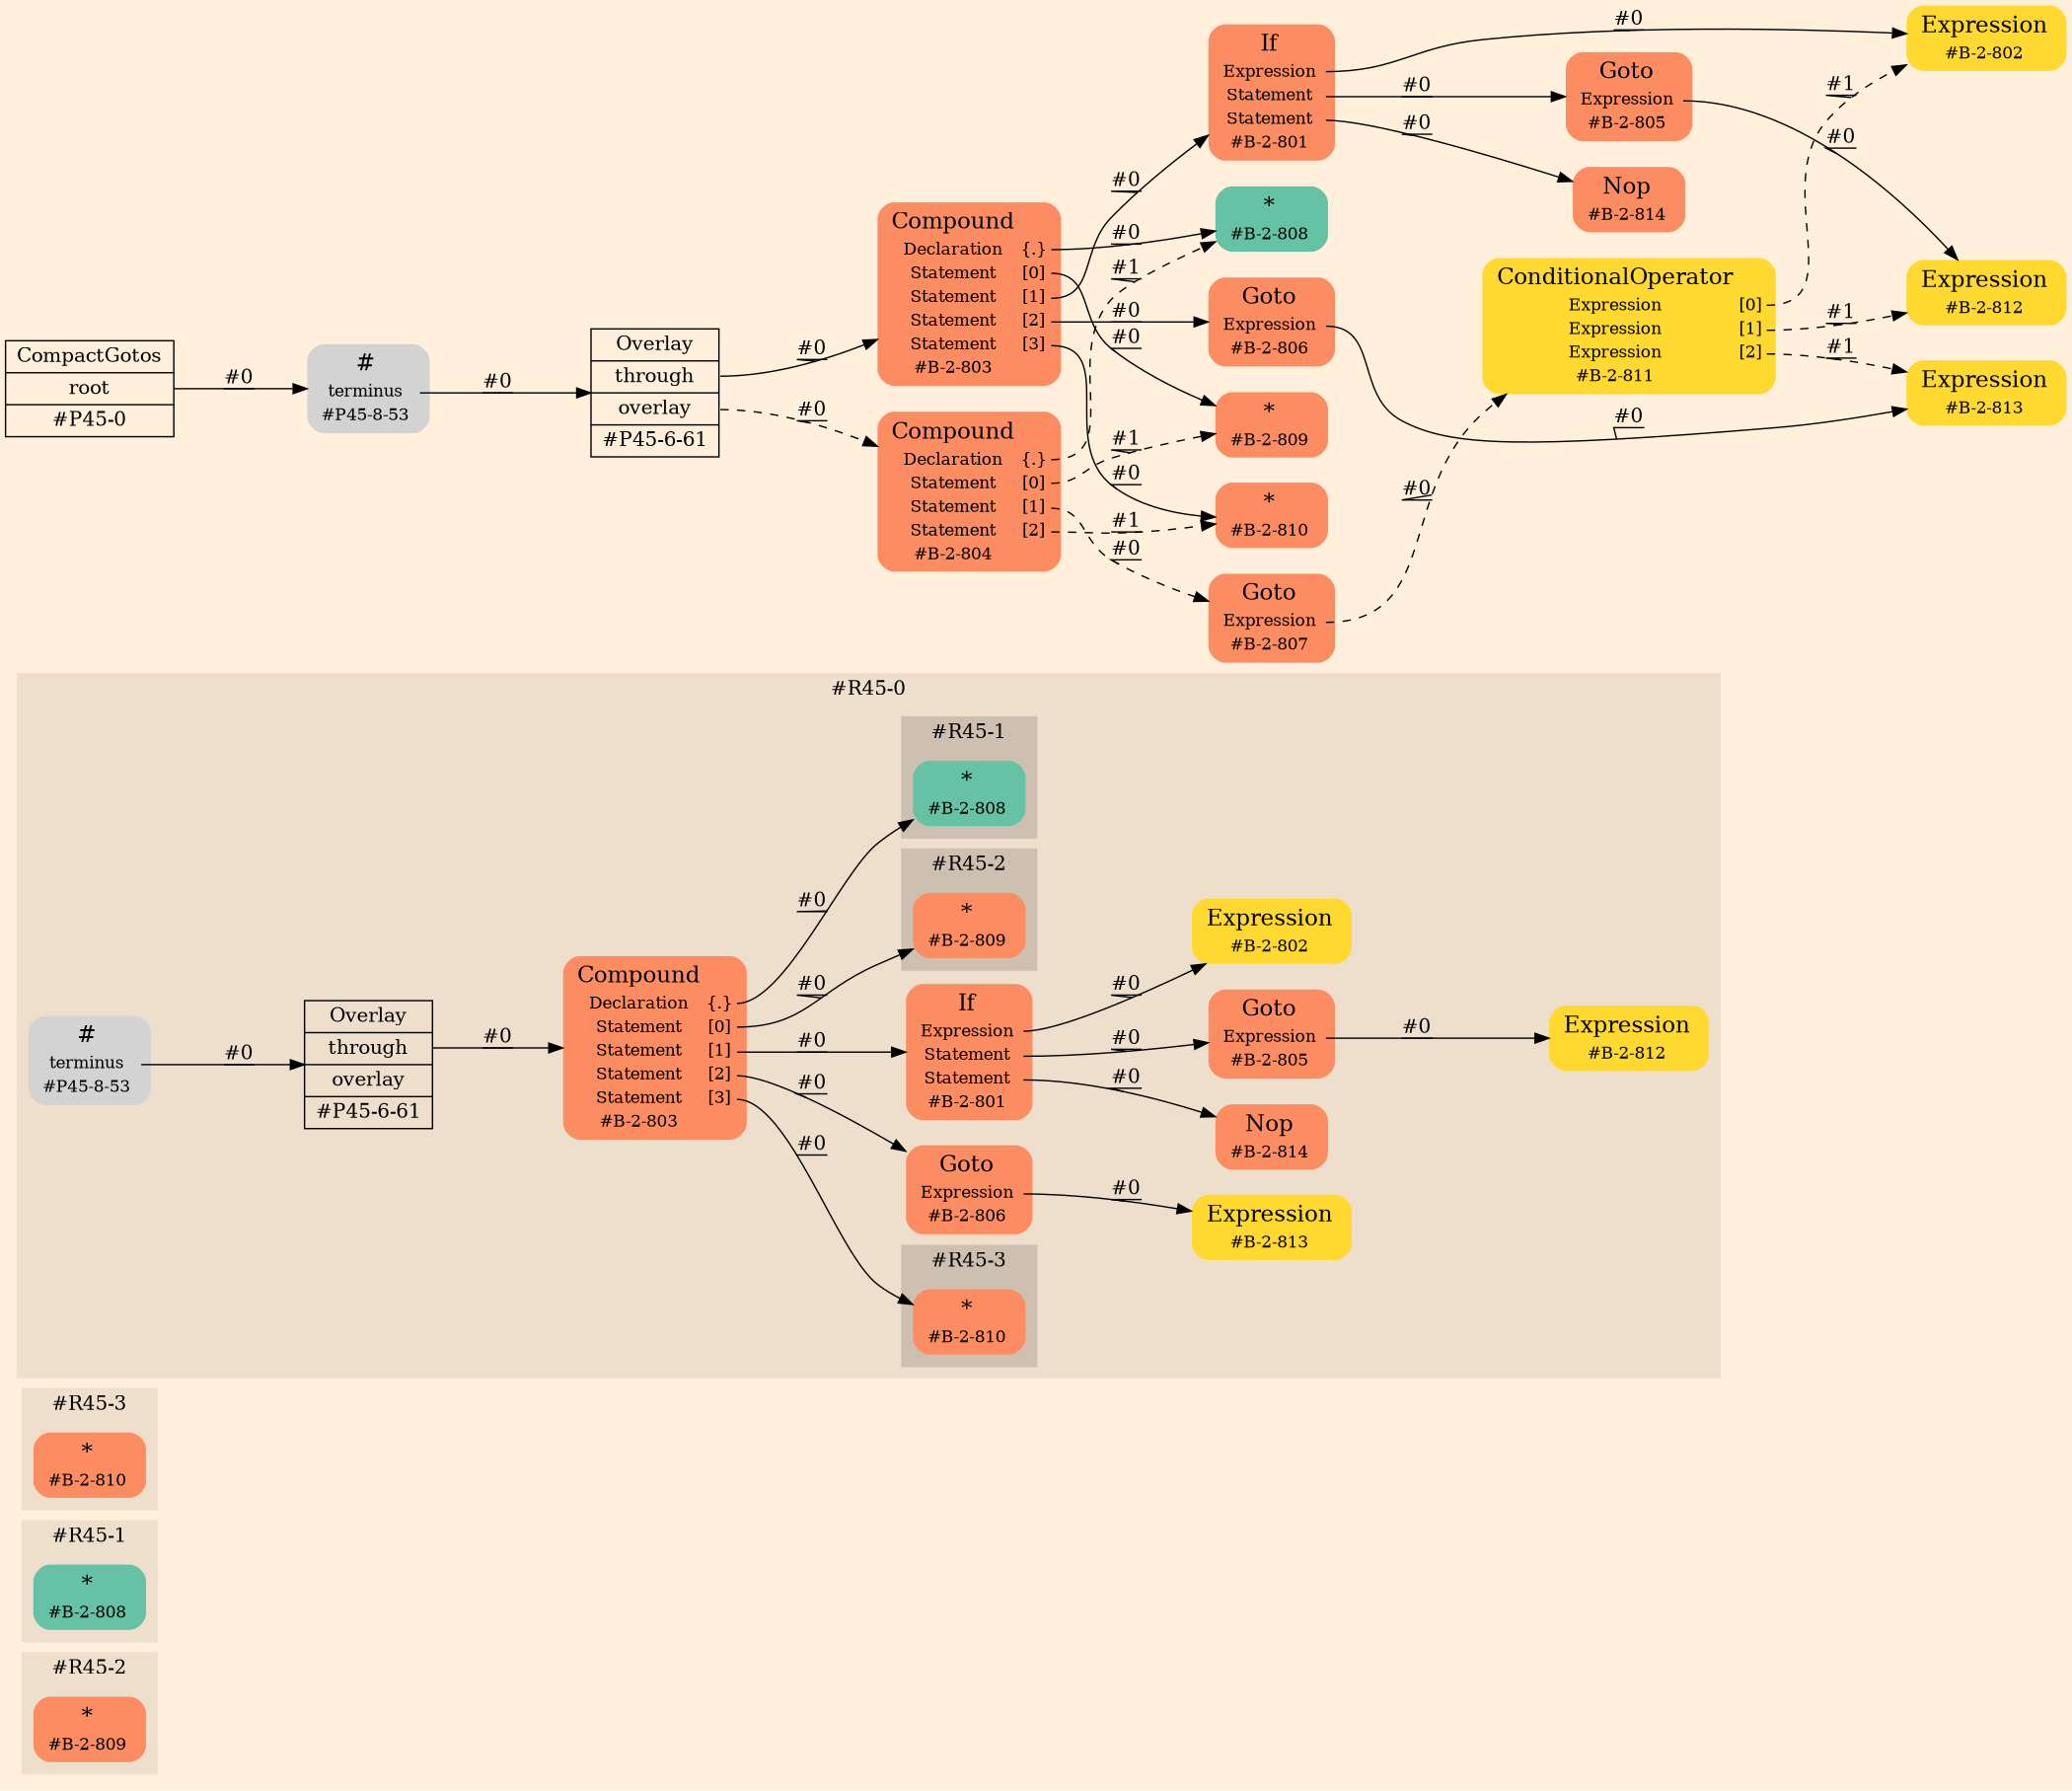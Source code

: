 digraph Inferno {
graph [
rankdir = "LR"
ranksep = 1.0
size = "14,20"
bgcolor = antiquewhite1
color = black
fontcolor = black
];
node [
];
subgraph "cluster#R45-2" {
label = "#R45-2"
style = "filled"
color = antiquewhite2
"#R45-2/#B-2-809" [
shape = "plaintext"
fillcolor = "/set28/2"
label = <<TABLE BORDER="0" CELLBORDER="0" CELLSPACING="0">
 <TR>
  <TD><FONT POINT-SIZE="16.0">*</FONT></TD>
  <TD></TD>
 </TR>
 <TR>
  <TD>#B-2-809</TD>
  <TD PORT="port0"></TD>
 </TR>
</TABLE>>
style = "rounded,filled"
fontsize = "12"
];
}
subgraph "cluster#R45-1" {
label = "#R45-1"
style = "filled"
color = antiquewhite2
"#R45-1/#B-2-808" [
shape = "plaintext"
fillcolor = "/set28/1"
label = <<TABLE BORDER="0" CELLBORDER="0" CELLSPACING="0">
 <TR>
  <TD><FONT POINT-SIZE="16.0">*</FONT></TD>
  <TD></TD>
 </TR>
 <TR>
  <TD>#B-2-808</TD>
  <TD PORT="port0"></TD>
 </TR>
</TABLE>>
style = "rounded,filled"
fontsize = "12"
];
}
subgraph "cluster#R45-3" {
label = "#R45-3"
style = "filled"
color = antiquewhite2
"#R45-3/#B-2-810" [
shape = "plaintext"
fillcolor = "/set28/2"
label = <<TABLE BORDER="0" CELLBORDER="0" CELLSPACING="0">
 <TR>
  <TD><FONT POINT-SIZE="16.0">*</FONT></TD>
  <TD></TD>
 </TR>
 <TR>
  <TD>#B-2-810</TD>
  <TD PORT="port0"></TD>
 </TR>
</TABLE>>
style = "rounded,filled"
fontsize = "12"
];
}
subgraph "cluster#R45-0" {
label = "#R45-0"
style = "filled"
color = antiquewhite2
"#R45-0/#B-2-806" [
shape = "plaintext"
fillcolor = "/set28/2"
label = <<TABLE BORDER="0" CELLBORDER="0" CELLSPACING="0">
 <TR>
  <TD><FONT POINT-SIZE="16.0">Goto</FONT></TD>
  <TD></TD>
 </TR>
 <TR>
  <TD>Expression</TD>
  <TD PORT="port0"></TD>
 </TR>
 <TR>
  <TD>#B-2-806</TD>
  <TD PORT="port1"></TD>
 </TR>
</TABLE>>
style = "rounded,filled"
fontsize = "12"
];
"#R45-0/#B-2-813" [
shape = "plaintext"
fillcolor = "/set28/6"
label = <<TABLE BORDER="0" CELLBORDER="0" CELLSPACING="0">
 <TR>
  <TD><FONT POINT-SIZE="16.0">Expression</FONT></TD>
  <TD></TD>
 </TR>
 <TR>
  <TD>#B-2-813</TD>
  <TD PORT="port0"></TD>
 </TR>
</TABLE>>
style = "rounded,filled"
fontsize = "12"
];
"#R45-0/#P45-6-61" [
shape = "record"
fillcolor = antiquewhite2
label = "<fixed> Overlay | <port0> through | <port1> overlay | <port2> #P45-6-61"
style = "filled"
fontsize = "14"
color = black
fontcolor = black
];
"#R45-0/#B-2-812" [
shape = "plaintext"
fillcolor = "/set28/6"
label = <<TABLE BORDER="0" CELLBORDER="0" CELLSPACING="0">
 <TR>
  <TD><FONT POINT-SIZE="16.0">Expression</FONT></TD>
  <TD></TD>
 </TR>
 <TR>
  <TD>#B-2-812</TD>
  <TD PORT="port0"></TD>
 </TR>
</TABLE>>
style = "rounded,filled"
fontsize = "12"
];
"#R45-0/#P45-8-53" [
shape = "plaintext"
label = <<TABLE BORDER="0" CELLBORDER="0" CELLSPACING="0">
 <TR>
  <TD><FONT POINT-SIZE="16.0">#</FONT></TD>
  <TD></TD>
 </TR>
 <TR>
  <TD>terminus</TD>
  <TD PORT="port0"></TD>
 </TR>
 <TR>
  <TD>#P45-8-53</TD>
  <TD PORT="port1"></TD>
 </TR>
</TABLE>>
style = "rounded,filled"
fontsize = "12"
];
"#R45-0/#B-2-801" [
shape = "plaintext"
fillcolor = "/set28/2"
label = <<TABLE BORDER="0" CELLBORDER="0" CELLSPACING="0">
 <TR>
  <TD><FONT POINT-SIZE="16.0">If</FONT></TD>
  <TD></TD>
 </TR>
 <TR>
  <TD>Expression</TD>
  <TD PORT="port0"></TD>
 </TR>
 <TR>
  <TD>Statement</TD>
  <TD PORT="port1"></TD>
 </TR>
 <TR>
  <TD>Statement</TD>
  <TD PORT="port2"></TD>
 </TR>
 <TR>
  <TD>#B-2-801</TD>
  <TD PORT="port3"></TD>
 </TR>
</TABLE>>
style = "rounded,filled"
fontsize = "12"
];
"#R45-0/#B-2-814" [
shape = "plaintext"
fillcolor = "/set28/2"
label = <<TABLE BORDER="0" CELLBORDER="0" CELLSPACING="0">
 <TR>
  <TD><FONT POINT-SIZE="16.0">Nop</FONT></TD>
  <TD></TD>
 </TR>
 <TR>
  <TD>#B-2-814</TD>
  <TD PORT="port0"></TD>
 </TR>
</TABLE>>
style = "rounded,filled"
fontsize = "12"
];
"#R45-0/#B-2-805" [
shape = "plaintext"
fillcolor = "/set28/2"
label = <<TABLE BORDER="0" CELLBORDER="0" CELLSPACING="0">
 <TR>
  <TD><FONT POINT-SIZE="16.0">Goto</FONT></TD>
  <TD></TD>
 </TR>
 <TR>
  <TD>Expression</TD>
  <TD PORT="port0"></TD>
 </TR>
 <TR>
  <TD>#B-2-805</TD>
  <TD PORT="port1"></TD>
 </TR>
</TABLE>>
style = "rounded,filled"
fontsize = "12"
];
"#R45-0/#B-2-803" [
shape = "plaintext"
fillcolor = "/set28/2"
label = <<TABLE BORDER="0" CELLBORDER="0" CELLSPACING="0">
 <TR>
  <TD><FONT POINT-SIZE="16.0">Compound</FONT></TD>
  <TD></TD>
 </TR>
 <TR>
  <TD>Declaration</TD>
  <TD PORT="port0">{.}</TD>
 </TR>
 <TR>
  <TD>Statement</TD>
  <TD PORT="port1">[0]</TD>
 </TR>
 <TR>
  <TD>Statement</TD>
  <TD PORT="port2">[1]</TD>
 </TR>
 <TR>
  <TD>Statement</TD>
  <TD PORT="port3">[2]</TD>
 </TR>
 <TR>
  <TD>Statement</TD>
  <TD PORT="port4">[3]</TD>
 </TR>
 <TR>
  <TD>#B-2-803</TD>
  <TD PORT="port5"></TD>
 </TR>
</TABLE>>
style = "rounded,filled"
fontsize = "12"
];
"#R45-0/#B-2-802" [
shape = "plaintext"
fillcolor = "/set28/6"
label = <<TABLE BORDER="0" CELLBORDER="0" CELLSPACING="0">
 <TR>
  <TD><FONT POINT-SIZE="16.0">Expression</FONT></TD>
  <TD></TD>
 </TR>
 <TR>
  <TD>#B-2-802</TD>
  <TD PORT="port0"></TD>
 </TR>
</TABLE>>
style = "rounded,filled"
fontsize = "12"
];
subgraph "cluster#R45-3" {
label = "#R45-3"
style = "filled"
color = antiquewhite3
"#R45-0/#B-2-810" [
shape = "plaintext"
fillcolor = "/set28/2"
label = <<TABLE BORDER="0" CELLBORDER="0" CELLSPACING="0">
 <TR>
  <TD><FONT POINT-SIZE="16.0">*</FONT></TD>
  <TD></TD>
 </TR>
 <TR>
  <TD>#B-2-810</TD>
  <TD PORT="port0"></TD>
 </TR>
</TABLE>>
style = "rounded,filled"
fontsize = "12"
];
}
subgraph "cluster#R45-1" {
label = "#R45-1"
style = "filled"
color = antiquewhite3
"#R45-0/#B-2-808" [
shape = "plaintext"
fillcolor = "/set28/1"
label = <<TABLE BORDER="0" CELLBORDER="0" CELLSPACING="0">
 <TR>
  <TD><FONT POINT-SIZE="16.0">*</FONT></TD>
  <TD></TD>
 </TR>
 <TR>
  <TD>#B-2-808</TD>
  <TD PORT="port0"></TD>
 </TR>
</TABLE>>
style = "rounded,filled"
fontsize = "12"
];
}
subgraph "cluster#R45-2" {
label = "#R45-2"
style = "filled"
color = antiquewhite3
"#R45-0/#B-2-809" [
shape = "plaintext"
fillcolor = "/set28/2"
label = <<TABLE BORDER="0" CELLBORDER="0" CELLSPACING="0">
 <TR>
  <TD><FONT POINT-SIZE="16.0">*</FONT></TD>
  <TD></TD>
 </TR>
 <TR>
  <TD>#B-2-809</TD>
  <TD PORT="port0"></TD>
 </TR>
</TABLE>>
style = "rounded,filled"
fontsize = "12"
];
}
}
"CR#P45-0" [
shape = "record"
fillcolor = antiquewhite1
label = "<fixed> CompactGotos | <port0> root | <port1> #P45-0"
style = "filled"
fontsize = "14"
color = black
fontcolor = black
];
"#P45-8-53" [
shape = "plaintext"
label = <<TABLE BORDER="0" CELLBORDER="0" CELLSPACING="0">
 <TR>
  <TD><FONT POINT-SIZE="16.0">#</FONT></TD>
  <TD></TD>
 </TR>
 <TR>
  <TD>terminus</TD>
  <TD PORT="port0"></TD>
 </TR>
 <TR>
  <TD>#P45-8-53</TD>
  <TD PORT="port1"></TD>
 </TR>
</TABLE>>
style = "rounded,filled"
fontsize = "12"
];
"#P45-6-61" [
shape = "record"
fillcolor = antiquewhite1
label = "<fixed> Overlay | <port0> through | <port1> overlay | <port2> #P45-6-61"
style = "filled"
fontsize = "14"
color = black
fontcolor = black
];
"#B-2-803" [
shape = "plaintext"
fillcolor = "/set28/2"
label = <<TABLE BORDER="0" CELLBORDER="0" CELLSPACING="0">
 <TR>
  <TD><FONT POINT-SIZE="16.0">Compound</FONT></TD>
  <TD></TD>
 </TR>
 <TR>
  <TD>Declaration</TD>
  <TD PORT="port0">{.}</TD>
 </TR>
 <TR>
  <TD>Statement</TD>
  <TD PORT="port1">[0]</TD>
 </TR>
 <TR>
  <TD>Statement</TD>
  <TD PORT="port2">[1]</TD>
 </TR>
 <TR>
  <TD>Statement</TD>
  <TD PORT="port3">[2]</TD>
 </TR>
 <TR>
  <TD>Statement</TD>
  <TD PORT="port4">[3]</TD>
 </TR>
 <TR>
  <TD>#B-2-803</TD>
  <TD PORT="port5"></TD>
 </TR>
</TABLE>>
style = "rounded,filled"
fontsize = "12"
];
"#B-2-808" [
shape = "plaintext"
fillcolor = "/set28/1"
label = <<TABLE BORDER="0" CELLBORDER="0" CELLSPACING="0">
 <TR>
  <TD><FONT POINT-SIZE="16.0">*</FONT></TD>
  <TD></TD>
 </TR>
 <TR>
  <TD>#B-2-808</TD>
  <TD PORT="port0"></TD>
 </TR>
</TABLE>>
style = "rounded,filled"
fontsize = "12"
];
"#B-2-809" [
shape = "plaintext"
fillcolor = "/set28/2"
label = <<TABLE BORDER="0" CELLBORDER="0" CELLSPACING="0">
 <TR>
  <TD><FONT POINT-SIZE="16.0">*</FONT></TD>
  <TD></TD>
 </TR>
 <TR>
  <TD>#B-2-809</TD>
  <TD PORT="port0"></TD>
 </TR>
</TABLE>>
style = "rounded,filled"
fontsize = "12"
];
"#B-2-801" [
shape = "plaintext"
fillcolor = "/set28/2"
label = <<TABLE BORDER="0" CELLBORDER="0" CELLSPACING="0">
 <TR>
  <TD><FONT POINT-SIZE="16.0">If</FONT></TD>
  <TD></TD>
 </TR>
 <TR>
  <TD>Expression</TD>
  <TD PORT="port0"></TD>
 </TR>
 <TR>
  <TD>Statement</TD>
  <TD PORT="port1"></TD>
 </TR>
 <TR>
  <TD>Statement</TD>
  <TD PORT="port2"></TD>
 </TR>
 <TR>
  <TD>#B-2-801</TD>
  <TD PORT="port3"></TD>
 </TR>
</TABLE>>
style = "rounded,filled"
fontsize = "12"
];
"#B-2-802" [
shape = "plaintext"
fillcolor = "/set28/6"
label = <<TABLE BORDER="0" CELLBORDER="0" CELLSPACING="0">
 <TR>
  <TD><FONT POINT-SIZE="16.0">Expression</FONT></TD>
  <TD></TD>
 </TR>
 <TR>
  <TD>#B-2-802</TD>
  <TD PORT="port0"></TD>
 </TR>
</TABLE>>
style = "rounded,filled"
fontsize = "12"
];
"#B-2-805" [
shape = "plaintext"
fillcolor = "/set28/2"
label = <<TABLE BORDER="0" CELLBORDER="0" CELLSPACING="0">
 <TR>
  <TD><FONT POINT-SIZE="16.0">Goto</FONT></TD>
  <TD></TD>
 </TR>
 <TR>
  <TD>Expression</TD>
  <TD PORT="port0"></TD>
 </TR>
 <TR>
  <TD>#B-2-805</TD>
  <TD PORT="port1"></TD>
 </TR>
</TABLE>>
style = "rounded,filled"
fontsize = "12"
];
"#B-2-812" [
shape = "plaintext"
fillcolor = "/set28/6"
label = <<TABLE BORDER="0" CELLBORDER="0" CELLSPACING="0">
 <TR>
  <TD><FONT POINT-SIZE="16.0">Expression</FONT></TD>
  <TD></TD>
 </TR>
 <TR>
  <TD>#B-2-812</TD>
  <TD PORT="port0"></TD>
 </TR>
</TABLE>>
style = "rounded,filled"
fontsize = "12"
];
"#B-2-814" [
shape = "plaintext"
fillcolor = "/set28/2"
label = <<TABLE BORDER="0" CELLBORDER="0" CELLSPACING="0">
 <TR>
  <TD><FONT POINT-SIZE="16.0">Nop</FONT></TD>
  <TD></TD>
 </TR>
 <TR>
  <TD>#B-2-814</TD>
  <TD PORT="port0"></TD>
 </TR>
</TABLE>>
style = "rounded,filled"
fontsize = "12"
];
"#B-2-806" [
shape = "plaintext"
fillcolor = "/set28/2"
label = <<TABLE BORDER="0" CELLBORDER="0" CELLSPACING="0">
 <TR>
  <TD><FONT POINT-SIZE="16.0">Goto</FONT></TD>
  <TD></TD>
 </TR>
 <TR>
  <TD>Expression</TD>
  <TD PORT="port0"></TD>
 </TR>
 <TR>
  <TD>#B-2-806</TD>
  <TD PORT="port1"></TD>
 </TR>
</TABLE>>
style = "rounded,filled"
fontsize = "12"
];
"#B-2-813" [
shape = "plaintext"
fillcolor = "/set28/6"
label = <<TABLE BORDER="0" CELLBORDER="0" CELLSPACING="0">
 <TR>
  <TD><FONT POINT-SIZE="16.0">Expression</FONT></TD>
  <TD></TD>
 </TR>
 <TR>
  <TD>#B-2-813</TD>
  <TD PORT="port0"></TD>
 </TR>
</TABLE>>
style = "rounded,filled"
fontsize = "12"
];
"#B-2-810" [
shape = "plaintext"
fillcolor = "/set28/2"
label = <<TABLE BORDER="0" CELLBORDER="0" CELLSPACING="0">
 <TR>
  <TD><FONT POINT-SIZE="16.0">*</FONT></TD>
  <TD></TD>
 </TR>
 <TR>
  <TD>#B-2-810</TD>
  <TD PORT="port0"></TD>
 </TR>
</TABLE>>
style = "rounded,filled"
fontsize = "12"
];
"#B-2-804" [
shape = "plaintext"
fillcolor = "/set28/2"
label = <<TABLE BORDER="0" CELLBORDER="0" CELLSPACING="0">
 <TR>
  <TD><FONT POINT-SIZE="16.0">Compound</FONT></TD>
  <TD></TD>
 </TR>
 <TR>
  <TD>Declaration</TD>
  <TD PORT="port0">{.}</TD>
 </TR>
 <TR>
  <TD>Statement</TD>
  <TD PORT="port1">[0]</TD>
 </TR>
 <TR>
  <TD>Statement</TD>
  <TD PORT="port2">[1]</TD>
 </TR>
 <TR>
  <TD>Statement</TD>
  <TD PORT="port3">[2]</TD>
 </TR>
 <TR>
  <TD>#B-2-804</TD>
  <TD PORT="port4"></TD>
 </TR>
</TABLE>>
style = "rounded,filled"
fontsize = "12"
];
"#B-2-807" [
shape = "plaintext"
fillcolor = "/set28/2"
label = <<TABLE BORDER="0" CELLBORDER="0" CELLSPACING="0">
 <TR>
  <TD><FONT POINT-SIZE="16.0">Goto</FONT></TD>
  <TD></TD>
 </TR>
 <TR>
  <TD>Expression</TD>
  <TD PORT="port0"></TD>
 </TR>
 <TR>
  <TD>#B-2-807</TD>
  <TD PORT="port1"></TD>
 </TR>
</TABLE>>
style = "rounded,filled"
fontsize = "12"
];
"#B-2-811" [
shape = "plaintext"
fillcolor = "/set28/6"
label = <<TABLE BORDER="0" CELLBORDER="0" CELLSPACING="0">
 <TR>
  <TD><FONT POINT-SIZE="16.0">ConditionalOperator</FONT></TD>
  <TD></TD>
 </TR>
 <TR>
  <TD>Expression</TD>
  <TD PORT="port0">[0]</TD>
 </TR>
 <TR>
  <TD>Expression</TD>
  <TD PORT="port1">[1]</TD>
 </TR>
 <TR>
  <TD>Expression</TD>
  <TD PORT="port2">[2]</TD>
 </TR>
 <TR>
  <TD>#B-2-811</TD>
  <TD PORT="port3"></TD>
 </TR>
</TABLE>>
style = "rounded,filled"
fontsize = "12"
];
"CR#P45-0":port0 -> "#P45-8-53" [style="solid"
label = "#0"
decorate = true
color = black
fontcolor = black
];
"#P45-8-53":port0 -> "#P45-6-61" [style="solid"
label = "#0"
decorate = true
color = black
fontcolor = black
];
"#P45-6-61":port0 -> "#B-2-803" [style="solid"
label = "#0"
decorate = true
color = black
fontcolor = black
];
"#P45-6-61":port1 -> "#B-2-804" [style="dashed"
label = "#0"
decorate = true
color = black
fontcolor = black
];
"#B-2-803":port0 -> "#B-2-808" [style="solid"
label = "#0"
decorate = true
color = black
fontcolor = black
];
"#B-2-803":port1 -> "#B-2-809" [style="solid"
label = "#0"
decorate = true
color = black
fontcolor = black
];
"#B-2-803":port2 -> "#B-2-801" [style="solid"
label = "#0"
decorate = true
color = black
fontcolor = black
];
"#B-2-803":port3 -> "#B-2-806" [style="solid"
label = "#0"
decorate = true
color = black
fontcolor = black
];
"#B-2-803":port4 -> "#B-2-810" [style="solid"
label = "#0"
decorate = true
color = black
fontcolor = black
];
"#B-2-801":port0 -> "#B-2-802" [style="solid"
label = "#0"
decorate = true
color = black
fontcolor = black
];
"#B-2-801":port1 -> "#B-2-805" [style="solid"
label = "#0"
decorate = true
color = black
fontcolor = black
];
"#B-2-801":port2 -> "#B-2-814" [style="solid"
label = "#0"
decorate = true
color = black
fontcolor = black
];
"#B-2-805":port0 -> "#B-2-812" [style="solid"
label = "#0"
decorate = true
color = black
fontcolor = black
];
"#B-2-806":port0 -> "#B-2-813" [style="solid"
label = "#0"
decorate = true
color = black
fontcolor = black
];
"#B-2-804":port0 -> "#B-2-808" [style="dashed"
label = "#1"
decorate = true
color = black
fontcolor = black
];
"#B-2-804":port1 -> "#B-2-809" [style="dashed"
label = "#1"
decorate = true
color = black
fontcolor = black
];
"#B-2-804":port2 -> "#B-2-807" [style="dashed"
label = "#0"
decorate = true
color = black
fontcolor = black
];
"#B-2-804":port3 -> "#B-2-810" [style="dashed"
label = "#1"
decorate = true
color = black
fontcolor = black
];
"#B-2-807":port0 -> "#B-2-811" [style="dashed"
label = "#0"
decorate = true
color = black
fontcolor = black
];
"#B-2-811":port0 -> "#B-2-802" [style="dashed"
label = "#1"
decorate = true
color = black
fontcolor = black
];
"#B-2-811":port1 -> "#B-2-812" [style="dashed"
label = "#1"
decorate = true
color = black
fontcolor = black
];
"#B-2-811":port2 -> "#B-2-813" [style="dashed"
label = "#1"
decorate = true
color = black
fontcolor = black
];
"#R45-0/#B-2-806":port0 -> "#R45-0/#B-2-813" [style="solid"
label = "#0"
decorate = true
color = black
fontcolor = black
];
"#R45-0/#P45-6-61":port0 -> "#R45-0/#B-2-803" [style="solid"
label = "#0"
decorate = true
color = black
fontcolor = black
];
"#R45-0/#P45-8-53":port0 -> "#R45-0/#P45-6-61" [style="solid"
label = "#0"
decorate = true
color = black
fontcolor = black
];
"#R45-0/#B-2-801":port0 -> "#R45-0/#B-2-802" [style="solid"
label = "#0"
decorate = true
color = black
fontcolor = black
];
"#R45-0/#B-2-801":port1 -> "#R45-0/#B-2-805" [style="solid"
label = "#0"
decorate = true
color = black
fontcolor = black
];
"#R45-0/#B-2-801":port2 -> "#R45-0/#B-2-814" [style="solid"
label = "#0"
decorate = true
color = black
fontcolor = black
];
"#R45-0/#B-2-805":port0 -> "#R45-0/#B-2-812" [style="solid"
label = "#0"
decorate = true
color = black
fontcolor = black
];
"#R45-0/#B-2-803":port0 -> "#R45-0/#B-2-808" [style="solid"
label = "#0"
decorate = true
color = black
fontcolor = black
];
"#R45-0/#B-2-803":port1 -> "#R45-0/#B-2-809" [style="solid"
label = "#0"
decorate = true
color = black
fontcolor = black
];
"#R45-0/#B-2-803":port2 -> "#R45-0/#B-2-801" [style="solid"
label = "#0"
decorate = true
color = black
fontcolor = black
];
"#R45-0/#B-2-803":port3 -> "#R45-0/#B-2-806" [style="solid"
label = "#0"
decorate = true
color = black
fontcolor = black
];
"#R45-0/#B-2-803":port4 -> "#R45-0/#B-2-810" [style="solid"
label = "#0"
decorate = true
color = black
fontcolor = black
];
}

